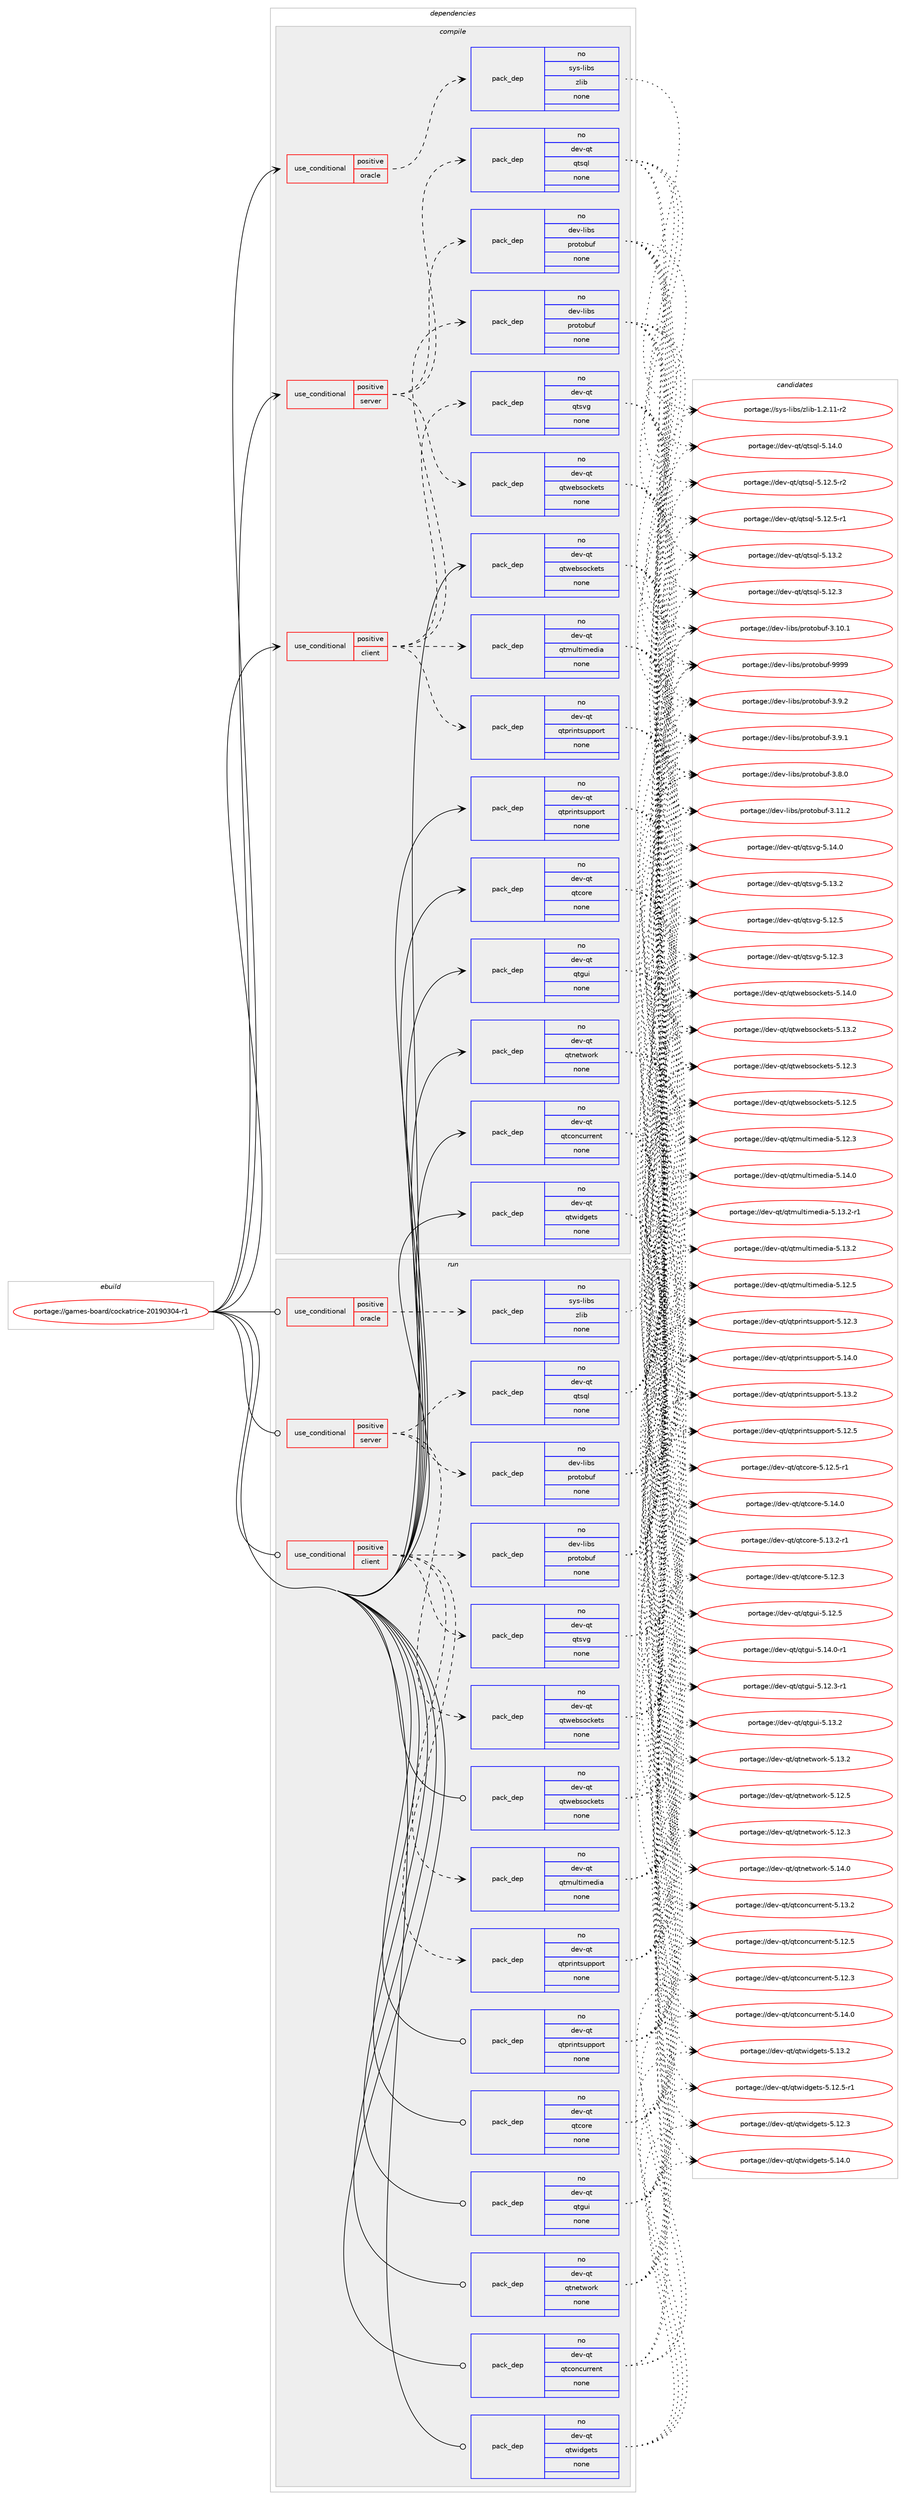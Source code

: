 digraph prolog {

# *************
# Graph options
# *************

newrank=true;
concentrate=true;
compound=true;
graph [rankdir=LR,fontname=Helvetica,fontsize=10,ranksep=1.5];#, ranksep=2.5, nodesep=0.2];
edge  [arrowhead=vee];
node  [fontname=Helvetica,fontsize=10];

# **********
# The ebuild
# **********

subgraph cluster_leftcol {
color=gray;
label=<<i>ebuild</i>>;
id [label="portage://games-board/cockatrice-20190304-r1", color=red, width=4, href="../games-board/cockatrice-20190304-r1.svg"];
}

# ****************
# The dependencies
# ****************

subgraph cluster_midcol {
color=gray;
label=<<i>dependencies</i>>;
subgraph cluster_compile {
fillcolor="#eeeeee";
style=filled;
label=<<i>compile</i>>;
subgraph cond60214 {
dependency289669 [label=<<TABLE BORDER="0" CELLBORDER="1" CELLSPACING="0" CELLPADDING="4"><TR><TD ROWSPAN="3" CELLPADDING="10">use_conditional</TD></TR><TR><TD>positive</TD></TR><TR><TD>client</TD></TR></TABLE>>, shape=none, color=red];
subgraph pack224967 {
dependency289670 [label=<<TABLE BORDER="0" CELLBORDER="1" CELLSPACING="0" CELLPADDING="4" WIDTH="220"><TR><TD ROWSPAN="6" CELLPADDING="30">pack_dep</TD></TR><TR><TD WIDTH="110">no</TD></TR><TR><TD>dev-libs</TD></TR><TR><TD>protobuf</TD></TR><TR><TD>none</TD></TR><TR><TD></TD></TR></TABLE>>, shape=none, color=blue];
}
dependency289669:e -> dependency289670:w [weight=20,style="dashed",arrowhead="vee"];
subgraph pack224968 {
dependency289671 [label=<<TABLE BORDER="0" CELLBORDER="1" CELLSPACING="0" CELLPADDING="4" WIDTH="220"><TR><TD ROWSPAN="6" CELLPADDING="30">pack_dep</TD></TR><TR><TD WIDTH="110">no</TD></TR><TR><TD>dev-qt</TD></TR><TR><TD>qtmultimedia</TD></TR><TR><TD>none</TD></TR><TR><TD></TD></TR></TABLE>>, shape=none, color=blue];
}
dependency289669:e -> dependency289671:w [weight=20,style="dashed",arrowhead="vee"];
subgraph pack224969 {
dependency289672 [label=<<TABLE BORDER="0" CELLBORDER="1" CELLSPACING="0" CELLPADDING="4" WIDTH="220"><TR><TD ROWSPAN="6" CELLPADDING="30">pack_dep</TD></TR><TR><TD WIDTH="110">no</TD></TR><TR><TD>dev-qt</TD></TR><TR><TD>qtprintsupport</TD></TR><TR><TD>none</TD></TR><TR><TD></TD></TR></TABLE>>, shape=none, color=blue];
}
dependency289669:e -> dependency289672:w [weight=20,style="dashed",arrowhead="vee"];
subgraph pack224970 {
dependency289673 [label=<<TABLE BORDER="0" CELLBORDER="1" CELLSPACING="0" CELLPADDING="4" WIDTH="220"><TR><TD ROWSPAN="6" CELLPADDING="30">pack_dep</TD></TR><TR><TD WIDTH="110">no</TD></TR><TR><TD>dev-qt</TD></TR><TR><TD>qtsvg</TD></TR><TR><TD>none</TD></TR><TR><TD></TD></TR></TABLE>>, shape=none, color=blue];
}
dependency289669:e -> dependency289673:w [weight=20,style="dashed",arrowhead="vee"];
}
id:e -> dependency289669:w [weight=20,style="solid",arrowhead="vee"];
subgraph cond60215 {
dependency289674 [label=<<TABLE BORDER="0" CELLBORDER="1" CELLSPACING="0" CELLPADDING="4"><TR><TD ROWSPAN="3" CELLPADDING="10">use_conditional</TD></TR><TR><TD>positive</TD></TR><TR><TD>oracle</TD></TR></TABLE>>, shape=none, color=red];
subgraph pack224971 {
dependency289675 [label=<<TABLE BORDER="0" CELLBORDER="1" CELLSPACING="0" CELLPADDING="4" WIDTH="220"><TR><TD ROWSPAN="6" CELLPADDING="30">pack_dep</TD></TR><TR><TD WIDTH="110">no</TD></TR><TR><TD>sys-libs</TD></TR><TR><TD>zlib</TD></TR><TR><TD>none</TD></TR><TR><TD></TD></TR></TABLE>>, shape=none, color=blue];
}
dependency289674:e -> dependency289675:w [weight=20,style="dashed",arrowhead="vee"];
}
id:e -> dependency289674:w [weight=20,style="solid",arrowhead="vee"];
subgraph cond60216 {
dependency289676 [label=<<TABLE BORDER="0" CELLBORDER="1" CELLSPACING="0" CELLPADDING="4"><TR><TD ROWSPAN="3" CELLPADDING="10">use_conditional</TD></TR><TR><TD>positive</TD></TR><TR><TD>server</TD></TR></TABLE>>, shape=none, color=red];
subgraph pack224972 {
dependency289677 [label=<<TABLE BORDER="0" CELLBORDER="1" CELLSPACING="0" CELLPADDING="4" WIDTH="220"><TR><TD ROWSPAN="6" CELLPADDING="30">pack_dep</TD></TR><TR><TD WIDTH="110">no</TD></TR><TR><TD>dev-libs</TD></TR><TR><TD>protobuf</TD></TR><TR><TD>none</TD></TR><TR><TD></TD></TR></TABLE>>, shape=none, color=blue];
}
dependency289676:e -> dependency289677:w [weight=20,style="dashed",arrowhead="vee"];
subgraph pack224973 {
dependency289678 [label=<<TABLE BORDER="0" CELLBORDER="1" CELLSPACING="0" CELLPADDING="4" WIDTH="220"><TR><TD ROWSPAN="6" CELLPADDING="30">pack_dep</TD></TR><TR><TD WIDTH="110">no</TD></TR><TR><TD>dev-qt</TD></TR><TR><TD>qtsql</TD></TR><TR><TD>none</TD></TR><TR><TD></TD></TR></TABLE>>, shape=none, color=blue];
}
dependency289676:e -> dependency289678:w [weight=20,style="dashed",arrowhead="vee"];
subgraph pack224974 {
dependency289679 [label=<<TABLE BORDER="0" CELLBORDER="1" CELLSPACING="0" CELLPADDING="4" WIDTH="220"><TR><TD ROWSPAN="6" CELLPADDING="30">pack_dep</TD></TR><TR><TD WIDTH="110">no</TD></TR><TR><TD>dev-qt</TD></TR><TR><TD>qtwebsockets</TD></TR><TR><TD>none</TD></TR><TR><TD></TD></TR></TABLE>>, shape=none, color=blue];
}
dependency289676:e -> dependency289679:w [weight=20,style="dashed",arrowhead="vee"];
}
id:e -> dependency289676:w [weight=20,style="solid",arrowhead="vee"];
subgraph pack224975 {
dependency289680 [label=<<TABLE BORDER="0" CELLBORDER="1" CELLSPACING="0" CELLPADDING="4" WIDTH="220"><TR><TD ROWSPAN="6" CELLPADDING="30">pack_dep</TD></TR><TR><TD WIDTH="110">no</TD></TR><TR><TD>dev-qt</TD></TR><TR><TD>qtconcurrent</TD></TR><TR><TD>none</TD></TR><TR><TD></TD></TR></TABLE>>, shape=none, color=blue];
}
id:e -> dependency289680:w [weight=20,style="solid",arrowhead="vee"];
subgraph pack224976 {
dependency289681 [label=<<TABLE BORDER="0" CELLBORDER="1" CELLSPACING="0" CELLPADDING="4" WIDTH="220"><TR><TD ROWSPAN="6" CELLPADDING="30">pack_dep</TD></TR><TR><TD WIDTH="110">no</TD></TR><TR><TD>dev-qt</TD></TR><TR><TD>qtcore</TD></TR><TR><TD>none</TD></TR><TR><TD></TD></TR></TABLE>>, shape=none, color=blue];
}
id:e -> dependency289681:w [weight=20,style="solid",arrowhead="vee"];
subgraph pack224977 {
dependency289682 [label=<<TABLE BORDER="0" CELLBORDER="1" CELLSPACING="0" CELLPADDING="4" WIDTH="220"><TR><TD ROWSPAN="6" CELLPADDING="30">pack_dep</TD></TR><TR><TD WIDTH="110">no</TD></TR><TR><TD>dev-qt</TD></TR><TR><TD>qtgui</TD></TR><TR><TD>none</TD></TR><TR><TD></TD></TR></TABLE>>, shape=none, color=blue];
}
id:e -> dependency289682:w [weight=20,style="solid",arrowhead="vee"];
subgraph pack224978 {
dependency289683 [label=<<TABLE BORDER="0" CELLBORDER="1" CELLSPACING="0" CELLPADDING="4" WIDTH="220"><TR><TD ROWSPAN="6" CELLPADDING="30">pack_dep</TD></TR><TR><TD WIDTH="110">no</TD></TR><TR><TD>dev-qt</TD></TR><TR><TD>qtnetwork</TD></TR><TR><TD>none</TD></TR><TR><TD></TD></TR></TABLE>>, shape=none, color=blue];
}
id:e -> dependency289683:w [weight=20,style="solid",arrowhead="vee"];
subgraph pack224979 {
dependency289684 [label=<<TABLE BORDER="0" CELLBORDER="1" CELLSPACING="0" CELLPADDING="4" WIDTH="220"><TR><TD ROWSPAN="6" CELLPADDING="30">pack_dep</TD></TR><TR><TD WIDTH="110">no</TD></TR><TR><TD>dev-qt</TD></TR><TR><TD>qtprintsupport</TD></TR><TR><TD>none</TD></TR><TR><TD></TD></TR></TABLE>>, shape=none, color=blue];
}
id:e -> dependency289684:w [weight=20,style="solid",arrowhead="vee"];
subgraph pack224980 {
dependency289685 [label=<<TABLE BORDER="0" CELLBORDER="1" CELLSPACING="0" CELLPADDING="4" WIDTH="220"><TR><TD ROWSPAN="6" CELLPADDING="30">pack_dep</TD></TR><TR><TD WIDTH="110">no</TD></TR><TR><TD>dev-qt</TD></TR><TR><TD>qtwebsockets</TD></TR><TR><TD>none</TD></TR><TR><TD></TD></TR></TABLE>>, shape=none, color=blue];
}
id:e -> dependency289685:w [weight=20,style="solid",arrowhead="vee"];
subgraph pack224981 {
dependency289686 [label=<<TABLE BORDER="0" CELLBORDER="1" CELLSPACING="0" CELLPADDING="4" WIDTH="220"><TR><TD ROWSPAN="6" CELLPADDING="30">pack_dep</TD></TR><TR><TD WIDTH="110">no</TD></TR><TR><TD>dev-qt</TD></TR><TR><TD>qtwidgets</TD></TR><TR><TD>none</TD></TR><TR><TD></TD></TR></TABLE>>, shape=none, color=blue];
}
id:e -> dependency289686:w [weight=20,style="solid",arrowhead="vee"];
}
subgraph cluster_compileandrun {
fillcolor="#eeeeee";
style=filled;
label=<<i>compile and run</i>>;
}
subgraph cluster_run {
fillcolor="#eeeeee";
style=filled;
label=<<i>run</i>>;
subgraph cond60217 {
dependency289687 [label=<<TABLE BORDER="0" CELLBORDER="1" CELLSPACING="0" CELLPADDING="4"><TR><TD ROWSPAN="3" CELLPADDING="10">use_conditional</TD></TR><TR><TD>positive</TD></TR><TR><TD>client</TD></TR></TABLE>>, shape=none, color=red];
subgraph pack224982 {
dependency289688 [label=<<TABLE BORDER="0" CELLBORDER="1" CELLSPACING="0" CELLPADDING="4" WIDTH="220"><TR><TD ROWSPAN="6" CELLPADDING="30">pack_dep</TD></TR><TR><TD WIDTH="110">no</TD></TR><TR><TD>dev-libs</TD></TR><TR><TD>protobuf</TD></TR><TR><TD>none</TD></TR><TR><TD></TD></TR></TABLE>>, shape=none, color=blue];
}
dependency289687:e -> dependency289688:w [weight=20,style="dashed",arrowhead="vee"];
subgraph pack224983 {
dependency289689 [label=<<TABLE BORDER="0" CELLBORDER="1" CELLSPACING="0" CELLPADDING="4" WIDTH="220"><TR><TD ROWSPAN="6" CELLPADDING="30">pack_dep</TD></TR><TR><TD WIDTH="110">no</TD></TR><TR><TD>dev-qt</TD></TR><TR><TD>qtmultimedia</TD></TR><TR><TD>none</TD></TR><TR><TD></TD></TR></TABLE>>, shape=none, color=blue];
}
dependency289687:e -> dependency289689:w [weight=20,style="dashed",arrowhead="vee"];
subgraph pack224984 {
dependency289690 [label=<<TABLE BORDER="0" CELLBORDER="1" CELLSPACING="0" CELLPADDING="4" WIDTH="220"><TR><TD ROWSPAN="6" CELLPADDING="30">pack_dep</TD></TR><TR><TD WIDTH="110">no</TD></TR><TR><TD>dev-qt</TD></TR><TR><TD>qtprintsupport</TD></TR><TR><TD>none</TD></TR><TR><TD></TD></TR></TABLE>>, shape=none, color=blue];
}
dependency289687:e -> dependency289690:w [weight=20,style="dashed",arrowhead="vee"];
subgraph pack224985 {
dependency289691 [label=<<TABLE BORDER="0" CELLBORDER="1" CELLSPACING="0" CELLPADDING="4" WIDTH="220"><TR><TD ROWSPAN="6" CELLPADDING="30">pack_dep</TD></TR><TR><TD WIDTH="110">no</TD></TR><TR><TD>dev-qt</TD></TR><TR><TD>qtsvg</TD></TR><TR><TD>none</TD></TR><TR><TD></TD></TR></TABLE>>, shape=none, color=blue];
}
dependency289687:e -> dependency289691:w [weight=20,style="dashed",arrowhead="vee"];
}
id:e -> dependency289687:w [weight=20,style="solid",arrowhead="odot"];
subgraph cond60218 {
dependency289692 [label=<<TABLE BORDER="0" CELLBORDER="1" CELLSPACING="0" CELLPADDING="4"><TR><TD ROWSPAN="3" CELLPADDING="10">use_conditional</TD></TR><TR><TD>positive</TD></TR><TR><TD>oracle</TD></TR></TABLE>>, shape=none, color=red];
subgraph pack224986 {
dependency289693 [label=<<TABLE BORDER="0" CELLBORDER="1" CELLSPACING="0" CELLPADDING="4" WIDTH="220"><TR><TD ROWSPAN="6" CELLPADDING="30">pack_dep</TD></TR><TR><TD WIDTH="110">no</TD></TR><TR><TD>sys-libs</TD></TR><TR><TD>zlib</TD></TR><TR><TD>none</TD></TR><TR><TD></TD></TR></TABLE>>, shape=none, color=blue];
}
dependency289692:e -> dependency289693:w [weight=20,style="dashed",arrowhead="vee"];
}
id:e -> dependency289692:w [weight=20,style="solid",arrowhead="odot"];
subgraph cond60219 {
dependency289694 [label=<<TABLE BORDER="0" CELLBORDER="1" CELLSPACING="0" CELLPADDING="4"><TR><TD ROWSPAN="3" CELLPADDING="10">use_conditional</TD></TR><TR><TD>positive</TD></TR><TR><TD>server</TD></TR></TABLE>>, shape=none, color=red];
subgraph pack224987 {
dependency289695 [label=<<TABLE BORDER="0" CELLBORDER="1" CELLSPACING="0" CELLPADDING="4" WIDTH="220"><TR><TD ROWSPAN="6" CELLPADDING="30">pack_dep</TD></TR><TR><TD WIDTH="110">no</TD></TR><TR><TD>dev-libs</TD></TR><TR><TD>protobuf</TD></TR><TR><TD>none</TD></TR><TR><TD></TD></TR></TABLE>>, shape=none, color=blue];
}
dependency289694:e -> dependency289695:w [weight=20,style="dashed",arrowhead="vee"];
subgraph pack224988 {
dependency289696 [label=<<TABLE BORDER="0" CELLBORDER="1" CELLSPACING="0" CELLPADDING="4" WIDTH="220"><TR><TD ROWSPAN="6" CELLPADDING="30">pack_dep</TD></TR><TR><TD WIDTH="110">no</TD></TR><TR><TD>dev-qt</TD></TR><TR><TD>qtsql</TD></TR><TR><TD>none</TD></TR><TR><TD></TD></TR></TABLE>>, shape=none, color=blue];
}
dependency289694:e -> dependency289696:w [weight=20,style="dashed",arrowhead="vee"];
subgraph pack224989 {
dependency289697 [label=<<TABLE BORDER="0" CELLBORDER="1" CELLSPACING="0" CELLPADDING="4" WIDTH="220"><TR><TD ROWSPAN="6" CELLPADDING="30">pack_dep</TD></TR><TR><TD WIDTH="110">no</TD></TR><TR><TD>dev-qt</TD></TR><TR><TD>qtwebsockets</TD></TR><TR><TD>none</TD></TR><TR><TD></TD></TR></TABLE>>, shape=none, color=blue];
}
dependency289694:e -> dependency289697:w [weight=20,style="dashed",arrowhead="vee"];
}
id:e -> dependency289694:w [weight=20,style="solid",arrowhead="odot"];
subgraph pack224990 {
dependency289698 [label=<<TABLE BORDER="0" CELLBORDER="1" CELLSPACING="0" CELLPADDING="4" WIDTH="220"><TR><TD ROWSPAN="6" CELLPADDING="30">pack_dep</TD></TR><TR><TD WIDTH="110">no</TD></TR><TR><TD>dev-qt</TD></TR><TR><TD>qtconcurrent</TD></TR><TR><TD>none</TD></TR><TR><TD></TD></TR></TABLE>>, shape=none, color=blue];
}
id:e -> dependency289698:w [weight=20,style="solid",arrowhead="odot"];
subgraph pack224991 {
dependency289699 [label=<<TABLE BORDER="0" CELLBORDER="1" CELLSPACING="0" CELLPADDING="4" WIDTH="220"><TR><TD ROWSPAN="6" CELLPADDING="30">pack_dep</TD></TR><TR><TD WIDTH="110">no</TD></TR><TR><TD>dev-qt</TD></TR><TR><TD>qtcore</TD></TR><TR><TD>none</TD></TR><TR><TD></TD></TR></TABLE>>, shape=none, color=blue];
}
id:e -> dependency289699:w [weight=20,style="solid",arrowhead="odot"];
subgraph pack224992 {
dependency289700 [label=<<TABLE BORDER="0" CELLBORDER="1" CELLSPACING="0" CELLPADDING="4" WIDTH="220"><TR><TD ROWSPAN="6" CELLPADDING="30">pack_dep</TD></TR><TR><TD WIDTH="110">no</TD></TR><TR><TD>dev-qt</TD></TR><TR><TD>qtgui</TD></TR><TR><TD>none</TD></TR><TR><TD></TD></TR></TABLE>>, shape=none, color=blue];
}
id:e -> dependency289700:w [weight=20,style="solid",arrowhead="odot"];
subgraph pack224993 {
dependency289701 [label=<<TABLE BORDER="0" CELLBORDER="1" CELLSPACING="0" CELLPADDING="4" WIDTH="220"><TR><TD ROWSPAN="6" CELLPADDING="30">pack_dep</TD></TR><TR><TD WIDTH="110">no</TD></TR><TR><TD>dev-qt</TD></TR><TR><TD>qtnetwork</TD></TR><TR><TD>none</TD></TR><TR><TD></TD></TR></TABLE>>, shape=none, color=blue];
}
id:e -> dependency289701:w [weight=20,style="solid",arrowhead="odot"];
subgraph pack224994 {
dependency289702 [label=<<TABLE BORDER="0" CELLBORDER="1" CELLSPACING="0" CELLPADDING="4" WIDTH="220"><TR><TD ROWSPAN="6" CELLPADDING="30">pack_dep</TD></TR><TR><TD WIDTH="110">no</TD></TR><TR><TD>dev-qt</TD></TR><TR><TD>qtprintsupport</TD></TR><TR><TD>none</TD></TR><TR><TD></TD></TR></TABLE>>, shape=none, color=blue];
}
id:e -> dependency289702:w [weight=20,style="solid",arrowhead="odot"];
subgraph pack224995 {
dependency289703 [label=<<TABLE BORDER="0" CELLBORDER="1" CELLSPACING="0" CELLPADDING="4" WIDTH="220"><TR><TD ROWSPAN="6" CELLPADDING="30">pack_dep</TD></TR><TR><TD WIDTH="110">no</TD></TR><TR><TD>dev-qt</TD></TR><TR><TD>qtwebsockets</TD></TR><TR><TD>none</TD></TR><TR><TD></TD></TR></TABLE>>, shape=none, color=blue];
}
id:e -> dependency289703:w [weight=20,style="solid",arrowhead="odot"];
subgraph pack224996 {
dependency289704 [label=<<TABLE BORDER="0" CELLBORDER="1" CELLSPACING="0" CELLPADDING="4" WIDTH="220"><TR><TD ROWSPAN="6" CELLPADDING="30">pack_dep</TD></TR><TR><TD WIDTH="110">no</TD></TR><TR><TD>dev-qt</TD></TR><TR><TD>qtwidgets</TD></TR><TR><TD>none</TD></TR><TR><TD></TD></TR></TABLE>>, shape=none, color=blue];
}
id:e -> dependency289704:w [weight=20,style="solid",arrowhead="odot"];
}
}

# **************
# The candidates
# **************

subgraph cluster_choices {
rank=same;
color=gray;
label=<<i>candidates</i>>;

subgraph choice224967 {
color=black;
nodesep=1;
choice100101118451081059811547112114111116111981171024557575757 [label="portage://dev-libs/protobuf-9999", color=red, width=4,href="../dev-libs/protobuf-9999.svg"];
choice10010111845108105981154711211411111611198117102455146574650 [label="portage://dev-libs/protobuf-3.9.2", color=red, width=4,href="../dev-libs/protobuf-3.9.2.svg"];
choice10010111845108105981154711211411111611198117102455146574649 [label="portage://dev-libs/protobuf-3.9.1", color=red, width=4,href="../dev-libs/protobuf-3.9.1.svg"];
choice10010111845108105981154711211411111611198117102455146564648 [label="portage://dev-libs/protobuf-3.8.0", color=red, width=4,href="../dev-libs/protobuf-3.8.0.svg"];
choice1001011184510810598115471121141111161119811710245514649494650 [label="portage://dev-libs/protobuf-3.11.2", color=red, width=4,href="../dev-libs/protobuf-3.11.2.svg"];
choice1001011184510810598115471121141111161119811710245514649484649 [label="portage://dev-libs/protobuf-3.10.1", color=red, width=4,href="../dev-libs/protobuf-3.10.1.svg"];
dependency289670:e -> choice100101118451081059811547112114111116111981171024557575757:w [style=dotted,weight="100"];
dependency289670:e -> choice10010111845108105981154711211411111611198117102455146574650:w [style=dotted,weight="100"];
dependency289670:e -> choice10010111845108105981154711211411111611198117102455146574649:w [style=dotted,weight="100"];
dependency289670:e -> choice10010111845108105981154711211411111611198117102455146564648:w [style=dotted,weight="100"];
dependency289670:e -> choice1001011184510810598115471121141111161119811710245514649494650:w [style=dotted,weight="100"];
dependency289670:e -> choice1001011184510810598115471121141111161119811710245514649484649:w [style=dotted,weight="100"];
}
subgraph choice224968 {
color=black;
nodesep=1;
choice10010111845113116471131161091171081161051091011001059745534649524648 [label="portage://dev-qt/qtmultimedia-5.14.0", color=red, width=4,href="../dev-qt/qtmultimedia-5.14.0.svg"];
choice100101118451131164711311610911710811610510910110010597455346495146504511449 [label="portage://dev-qt/qtmultimedia-5.13.2-r1", color=red, width=4,href="../dev-qt/qtmultimedia-5.13.2-r1.svg"];
choice10010111845113116471131161091171081161051091011001059745534649514650 [label="portage://dev-qt/qtmultimedia-5.13.2", color=red, width=4,href="../dev-qt/qtmultimedia-5.13.2.svg"];
choice10010111845113116471131161091171081161051091011001059745534649504653 [label="portage://dev-qt/qtmultimedia-5.12.5", color=red, width=4,href="../dev-qt/qtmultimedia-5.12.5.svg"];
choice10010111845113116471131161091171081161051091011001059745534649504651 [label="portage://dev-qt/qtmultimedia-5.12.3", color=red, width=4,href="../dev-qt/qtmultimedia-5.12.3.svg"];
dependency289671:e -> choice10010111845113116471131161091171081161051091011001059745534649524648:w [style=dotted,weight="100"];
dependency289671:e -> choice100101118451131164711311610911710811610510910110010597455346495146504511449:w [style=dotted,weight="100"];
dependency289671:e -> choice10010111845113116471131161091171081161051091011001059745534649514650:w [style=dotted,weight="100"];
dependency289671:e -> choice10010111845113116471131161091171081161051091011001059745534649504653:w [style=dotted,weight="100"];
dependency289671:e -> choice10010111845113116471131161091171081161051091011001059745534649504651:w [style=dotted,weight="100"];
}
subgraph choice224969 {
color=black;
nodesep=1;
choice100101118451131164711311611211410511011611511711211211111411645534649524648 [label="portage://dev-qt/qtprintsupport-5.14.0", color=red, width=4,href="../dev-qt/qtprintsupport-5.14.0.svg"];
choice100101118451131164711311611211410511011611511711211211111411645534649514650 [label="portage://dev-qt/qtprintsupport-5.13.2", color=red, width=4,href="../dev-qt/qtprintsupport-5.13.2.svg"];
choice100101118451131164711311611211410511011611511711211211111411645534649504653 [label="portage://dev-qt/qtprintsupport-5.12.5", color=red, width=4,href="../dev-qt/qtprintsupport-5.12.5.svg"];
choice100101118451131164711311611211410511011611511711211211111411645534649504651 [label="portage://dev-qt/qtprintsupport-5.12.3", color=red, width=4,href="../dev-qt/qtprintsupport-5.12.3.svg"];
dependency289672:e -> choice100101118451131164711311611211410511011611511711211211111411645534649524648:w [style=dotted,weight="100"];
dependency289672:e -> choice100101118451131164711311611211410511011611511711211211111411645534649514650:w [style=dotted,weight="100"];
dependency289672:e -> choice100101118451131164711311611211410511011611511711211211111411645534649504653:w [style=dotted,weight="100"];
dependency289672:e -> choice100101118451131164711311611211410511011611511711211211111411645534649504651:w [style=dotted,weight="100"];
}
subgraph choice224970 {
color=black;
nodesep=1;
choice100101118451131164711311611511810345534649524648 [label="portage://dev-qt/qtsvg-5.14.0", color=red, width=4,href="../dev-qt/qtsvg-5.14.0.svg"];
choice100101118451131164711311611511810345534649514650 [label="portage://dev-qt/qtsvg-5.13.2", color=red, width=4,href="../dev-qt/qtsvg-5.13.2.svg"];
choice100101118451131164711311611511810345534649504653 [label="portage://dev-qt/qtsvg-5.12.5", color=red, width=4,href="../dev-qt/qtsvg-5.12.5.svg"];
choice100101118451131164711311611511810345534649504651 [label="portage://dev-qt/qtsvg-5.12.3", color=red, width=4,href="../dev-qt/qtsvg-5.12.3.svg"];
dependency289673:e -> choice100101118451131164711311611511810345534649524648:w [style=dotted,weight="100"];
dependency289673:e -> choice100101118451131164711311611511810345534649514650:w [style=dotted,weight="100"];
dependency289673:e -> choice100101118451131164711311611511810345534649504653:w [style=dotted,weight="100"];
dependency289673:e -> choice100101118451131164711311611511810345534649504651:w [style=dotted,weight="100"];
}
subgraph choice224971 {
color=black;
nodesep=1;
choice11512111545108105981154712210810598454946504649494511450 [label="portage://sys-libs/zlib-1.2.11-r2", color=red, width=4,href="../sys-libs/zlib-1.2.11-r2.svg"];
dependency289675:e -> choice11512111545108105981154712210810598454946504649494511450:w [style=dotted,weight="100"];
}
subgraph choice224972 {
color=black;
nodesep=1;
choice100101118451081059811547112114111116111981171024557575757 [label="portage://dev-libs/protobuf-9999", color=red, width=4,href="../dev-libs/protobuf-9999.svg"];
choice10010111845108105981154711211411111611198117102455146574650 [label="portage://dev-libs/protobuf-3.9.2", color=red, width=4,href="../dev-libs/protobuf-3.9.2.svg"];
choice10010111845108105981154711211411111611198117102455146574649 [label="portage://dev-libs/protobuf-3.9.1", color=red, width=4,href="../dev-libs/protobuf-3.9.1.svg"];
choice10010111845108105981154711211411111611198117102455146564648 [label="portage://dev-libs/protobuf-3.8.0", color=red, width=4,href="../dev-libs/protobuf-3.8.0.svg"];
choice1001011184510810598115471121141111161119811710245514649494650 [label="portage://dev-libs/protobuf-3.11.2", color=red, width=4,href="../dev-libs/protobuf-3.11.2.svg"];
choice1001011184510810598115471121141111161119811710245514649484649 [label="portage://dev-libs/protobuf-3.10.1", color=red, width=4,href="../dev-libs/protobuf-3.10.1.svg"];
dependency289677:e -> choice100101118451081059811547112114111116111981171024557575757:w [style=dotted,weight="100"];
dependency289677:e -> choice10010111845108105981154711211411111611198117102455146574650:w [style=dotted,weight="100"];
dependency289677:e -> choice10010111845108105981154711211411111611198117102455146574649:w [style=dotted,weight="100"];
dependency289677:e -> choice10010111845108105981154711211411111611198117102455146564648:w [style=dotted,weight="100"];
dependency289677:e -> choice1001011184510810598115471121141111161119811710245514649494650:w [style=dotted,weight="100"];
dependency289677:e -> choice1001011184510810598115471121141111161119811710245514649484649:w [style=dotted,weight="100"];
}
subgraph choice224973 {
color=black;
nodesep=1;
choice100101118451131164711311611511310845534649524648 [label="portage://dev-qt/qtsql-5.14.0", color=red, width=4,href="../dev-qt/qtsql-5.14.0.svg"];
choice100101118451131164711311611511310845534649514650 [label="portage://dev-qt/qtsql-5.13.2", color=red, width=4,href="../dev-qt/qtsql-5.13.2.svg"];
choice1001011184511311647113116115113108455346495046534511450 [label="portage://dev-qt/qtsql-5.12.5-r2", color=red, width=4,href="../dev-qt/qtsql-5.12.5-r2.svg"];
choice1001011184511311647113116115113108455346495046534511449 [label="portage://dev-qt/qtsql-5.12.5-r1", color=red, width=4,href="../dev-qt/qtsql-5.12.5-r1.svg"];
choice100101118451131164711311611511310845534649504651 [label="portage://dev-qt/qtsql-5.12.3", color=red, width=4,href="../dev-qt/qtsql-5.12.3.svg"];
dependency289678:e -> choice100101118451131164711311611511310845534649524648:w [style=dotted,weight="100"];
dependency289678:e -> choice100101118451131164711311611511310845534649514650:w [style=dotted,weight="100"];
dependency289678:e -> choice1001011184511311647113116115113108455346495046534511450:w [style=dotted,weight="100"];
dependency289678:e -> choice1001011184511311647113116115113108455346495046534511449:w [style=dotted,weight="100"];
dependency289678:e -> choice100101118451131164711311611511310845534649504651:w [style=dotted,weight="100"];
}
subgraph choice224974 {
color=black;
nodesep=1;
choice1001011184511311647113116119101981151119910710111611545534649524648 [label="portage://dev-qt/qtwebsockets-5.14.0", color=red, width=4,href="../dev-qt/qtwebsockets-5.14.0.svg"];
choice1001011184511311647113116119101981151119910710111611545534649514650 [label="portage://dev-qt/qtwebsockets-5.13.2", color=red, width=4,href="../dev-qt/qtwebsockets-5.13.2.svg"];
choice1001011184511311647113116119101981151119910710111611545534649504653 [label="portage://dev-qt/qtwebsockets-5.12.5", color=red, width=4,href="../dev-qt/qtwebsockets-5.12.5.svg"];
choice1001011184511311647113116119101981151119910710111611545534649504651 [label="portage://dev-qt/qtwebsockets-5.12.3", color=red, width=4,href="../dev-qt/qtwebsockets-5.12.3.svg"];
dependency289679:e -> choice1001011184511311647113116119101981151119910710111611545534649524648:w [style=dotted,weight="100"];
dependency289679:e -> choice1001011184511311647113116119101981151119910710111611545534649514650:w [style=dotted,weight="100"];
dependency289679:e -> choice1001011184511311647113116119101981151119910710111611545534649504653:w [style=dotted,weight="100"];
dependency289679:e -> choice1001011184511311647113116119101981151119910710111611545534649504651:w [style=dotted,weight="100"];
}
subgraph choice224975 {
color=black;
nodesep=1;
choice1001011184511311647113116991111109911711411410111011645534649524648 [label="portage://dev-qt/qtconcurrent-5.14.0", color=red, width=4,href="../dev-qt/qtconcurrent-5.14.0.svg"];
choice1001011184511311647113116991111109911711411410111011645534649514650 [label="portage://dev-qt/qtconcurrent-5.13.2", color=red, width=4,href="../dev-qt/qtconcurrent-5.13.2.svg"];
choice1001011184511311647113116991111109911711411410111011645534649504653 [label="portage://dev-qt/qtconcurrent-5.12.5", color=red, width=4,href="../dev-qt/qtconcurrent-5.12.5.svg"];
choice1001011184511311647113116991111109911711411410111011645534649504651 [label="portage://dev-qt/qtconcurrent-5.12.3", color=red, width=4,href="../dev-qt/qtconcurrent-5.12.3.svg"];
dependency289680:e -> choice1001011184511311647113116991111109911711411410111011645534649524648:w [style=dotted,weight="100"];
dependency289680:e -> choice1001011184511311647113116991111109911711411410111011645534649514650:w [style=dotted,weight="100"];
dependency289680:e -> choice1001011184511311647113116991111109911711411410111011645534649504653:w [style=dotted,weight="100"];
dependency289680:e -> choice1001011184511311647113116991111109911711411410111011645534649504651:w [style=dotted,weight="100"];
}
subgraph choice224976 {
color=black;
nodesep=1;
choice10010111845113116471131169911111410145534649524648 [label="portage://dev-qt/qtcore-5.14.0", color=red, width=4,href="../dev-qt/qtcore-5.14.0.svg"];
choice100101118451131164711311699111114101455346495146504511449 [label="portage://dev-qt/qtcore-5.13.2-r1", color=red, width=4,href="../dev-qt/qtcore-5.13.2-r1.svg"];
choice100101118451131164711311699111114101455346495046534511449 [label="portage://dev-qt/qtcore-5.12.5-r1", color=red, width=4,href="../dev-qt/qtcore-5.12.5-r1.svg"];
choice10010111845113116471131169911111410145534649504651 [label="portage://dev-qt/qtcore-5.12.3", color=red, width=4,href="../dev-qt/qtcore-5.12.3.svg"];
dependency289681:e -> choice10010111845113116471131169911111410145534649524648:w [style=dotted,weight="100"];
dependency289681:e -> choice100101118451131164711311699111114101455346495146504511449:w [style=dotted,weight="100"];
dependency289681:e -> choice100101118451131164711311699111114101455346495046534511449:w [style=dotted,weight="100"];
dependency289681:e -> choice10010111845113116471131169911111410145534649504651:w [style=dotted,weight="100"];
}
subgraph choice224977 {
color=black;
nodesep=1;
choice1001011184511311647113116103117105455346495246484511449 [label="portage://dev-qt/qtgui-5.14.0-r1", color=red, width=4,href="../dev-qt/qtgui-5.14.0-r1.svg"];
choice100101118451131164711311610311710545534649514650 [label="portage://dev-qt/qtgui-5.13.2", color=red, width=4,href="../dev-qt/qtgui-5.13.2.svg"];
choice100101118451131164711311610311710545534649504653 [label="portage://dev-qt/qtgui-5.12.5", color=red, width=4,href="../dev-qt/qtgui-5.12.5.svg"];
choice1001011184511311647113116103117105455346495046514511449 [label="portage://dev-qt/qtgui-5.12.3-r1", color=red, width=4,href="../dev-qt/qtgui-5.12.3-r1.svg"];
dependency289682:e -> choice1001011184511311647113116103117105455346495246484511449:w [style=dotted,weight="100"];
dependency289682:e -> choice100101118451131164711311610311710545534649514650:w [style=dotted,weight="100"];
dependency289682:e -> choice100101118451131164711311610311710545534649504653:w [style=dotted,weight="100"];
dependency289682:e -> choice1001011184511311647113116103117105455346495046514511449:w [style=dotted,weight="100"];
}
subgraph choice224978 {
color=black;
nodesep=1;
choice100101118451131164711311611010111611911111410745534649524648 [label="portage://dev-qt/qtnetwork-5.14.0", color=red, width=4,href="../dev-qt/qtnetwork-5.14.0.svg"];
choice100101118451131164711311611010111611911111410745534649514650 [label="portage://dev-qt/qtnetwork-5.13.2", color=red, width=4,href="../dev-qt/qtnetwork-5.13.2.svg"];
choice100101118451131164711311611010111611911111410745534649504653 [label="portage://dev-qt/qtnetwork-5.12.5", color=red, width=4,href="../dev-qt/qtnetwork-5.12.5.svg"];
choice100101118451131164711311611010111611911111410745534649504651 [label="portage://dev-qt/qtnetwork-5.12.3", color=red, width=4,href="../dev-qt/qtnetwork-5.12.3.svg"];
dependency289683:e -> choice100101118451131164711311611010111611911111410745534649524648:w [style=dotted,weight="100"];
dependency289683:e -> choice100101118451131164711311611010111611911111410745534649514650:w [style=dotted,weight="100"];
dependency289683:e -> choice100101118451131164711311611010111611911111410745534649504653:w [style=dotted,weight="100"];
dependency289683:e -> choice100101118451131164711311611010111611911111410745534649504651:w [style=dotted,weight="100"];
}
subgraph choice224979 {
color=black;
nodesep=1;
choice100101118451131164711311611211410511011611511711211211111411645534649524648 [label="portage://dev-qt/qtprintsupport-5.14.0", color=red, width=4,href="../dev-qt/qtprintsupport-5.14.0.svg"];
choice100101118451131164711311611211410511011611511711211211111411645534649514650 [label="portage://dev-qt/qtprintsupport-5.13.2", color=red, width=4,href="../dev-qt/qtprintsupport-5.13.2.svg"];
choice100101118451131164711311611211410511011611511711211211111411645534649504653 [label="portage://dev-qt/qtprintsupport-5.12.5", color=red, width=4,href="../dev-qt/qtprintsupport-5.12.5.svg"];
choice100101118451131164711311611211410511011611511711211211111411645534649504651 [label="portage://dev-qt/qtprintsupport-5.12.3", color=red, width=4,href="../dev-qt/qtprintsupport-5.12.3.svg"];
dependency289684:e -> choice100101118451131164711311611211410511011611511711211211111411645534649524648:w [style=dotted,weight="100"];
dependency289684:e -> choice100101118451131164711311611211410511011611511711211211111411645534649514650:w [style=dotted,weight="100"];
dependency289684:e -> choice100101118451131164711311611211410511011611511711211211111411645534649504653:w [style=dotted,weight="100"];
dependency289684:e -> choice100101118451131164711311611211410511011611511711211211111411645534649504651:w [style=dotted,weight="100"];
}
subgraph choice224980 {
color=black;
nodesep=1;
choice1001011184511311647113116119101981151119910710111611545534649524648 [label="portage://dev-qt/qtwebsockets-5.14.0", color=red, width=4,href="../dev-qt/qtwebsockets-5.14.0.svg"];
choice1001011184511311647113116119101981151119910710111611545534649514650 [label="portage://dev-qt/qtwebsockets-5.13.2", color=red, width=4,href="../dev-qt/qtwebsockets-5.13.2.svg"];
choice1001011184511311647113116119101981151119910710111611545534649504653 [label="portage://dev-qt/qtwebsockets-5.12.5", color=red, width=4,href="../dev-qt/qtwebsockets-5.12.5.svg"];
choice1001011184511311647113116119101981151119910710111611545534649504651 [label="portage://dev-qt/qtwebsockets-5.12.3", color=red, width=4,href="../dev-qt/qtwebsockets-5.12.3.svg"];
dependency289685:e -> choice1001011184511311647113116119101981151119910710111611545534649524648:w [style=dotted,weight="100"];
dependency289685:e -> choice1001011184511311647113116119101981151119910710111611545534649514650:w [style=dotted,weight="100"];
dependency289685:e -> choice1001011184511311647113116119101981151119910710111611545534649504653:w [style=dotted,weight="100"];
dependency289685:e -> choice1001011184511311647113116119101981151119910710111611545534649504651:w [style=dotted,weight="100"];
}
subgraph choice224981 {
color=black;
nodesep=1;
choice100101118451131164711311611910510010310111611545534649524648 [label="portage://dev-qt/qtwidgets-5.14.0", color=red, width=4,href="../dev-qt/qtwidgets-5.14.0.svg"];
choice100101118451131164711311611910510010310111611545534649514650 [label="portage://dev-qt/qtwidgets-5.13.2", color=red, width=4,href="../dev-qt/qtwidgets-5.13.2.svg"];
choice1001011184511311647113116119105100103101116115455346495046534511449 [label="portage://dev-qt/qtwidgets-5.12.5-r1", color=red, width=4,href="../dev-qt/qtwidgets-5.12.5-r1.svg"];
choice100101118451131164711311611910510010310111611545534649504651 [label="portage://dev-qt/qtwidgets-5.12.3", color=red, width=4,href="../dev-qt/qtwidgets-5.12.3.svg"];
dependency289686:e -> choice100101118451131164711311611910510010310111611545534649524648:w [style=dotted,weight="100"];
dependency289686:e -> choice100101118451131164711311611910510010310111611545534649514650:w [style=dotted,weight="100"];
dependency289686:e -> choice1001011184511311647113116119105100103101116115455346495046534511449:w [style=dotted,weight="100"];
dependency289686:e -> choice100101118451131164711311611910510010310111611545534649504651:w [style=dotted,weight="100"];
}
subgraph choice224982 {
color=black;
nodesep=1;
choice100101118451081059811547112114111116111981171024557575757 [label="portage://dev-libs/protobuf-9999", color=red, width=4,href="../dev-libs/protobuf-9999.svg"];
choice10010111845108105981154711211411111611198117102455146574650 [label="portage://dev-libs/protobuf-3.9.2", color=red, width=4,href="../dev-libs/protobuf-3.9.2.svg"];
choice10010111845108105981154711211411111611198117102455146574649 [label="portage://dev-libs/protobuf-3.9.1", color=red, width=4,href="../dev-libs/protobuf-3.9.1.svg"];
choice10010111845108105981154711211411111611198117102455146564648 [label="portage://dev-libs/protobuf-3.8.0", color=red, width=4,href="../dev-libs/protobuf-3.8.0.svg"];
choice1001011184510810598115471121141111161119811710245514649494650 [label="portage://dev-libs/protobuf-3.11.2", color=red, width=4,href="../dev-libs/protobuf-3.11.2.svg"];
choice1001011184510810598115471121141111161119811710245514649484649 [label="portage://dev-libs/protobuf-3.10.1", color=red, width=4,href="../dev-libs/protobuf-3.10.1.svg"];
dependency289688:e -> choice100101118451081059811547112114111116111981171024557575757:w [style=dotted,weight="100"];
dependency289688:e -> choice10010111845108105981154711211411111611198117102455146574650:w [style=dotted,weight="100"];
dependency289688:e -> choice10010111845108105981154711211411111611198117102455146574649:w [style=dotted,weight="100"];
dependency289688:e -> choice10010111845108105981154711211411111611198117102455146564648:w [style=dotted,weight="100"];
dependency289688:e -> choice1001011184510810598115471121141111161119811710245514649494650:w [style=dotted,weight="100"];
dependency289688:e -> choice1001011184510810598115471121141111161119811710245514649484649:w [style=dotted,weight="100"];
}
subgraph choice224983 {
color=black;
nodesep=1;
choice10010111845113116471131161091171081161051091011001059745534649524648 [label="portage://dev-qt/qtmultimedia-5.14.0", color=red, width=4,href="../dev-qt/qtmultimedia-5.14.0.svg"];
choice100101118451131164711311610911710811610510910110010597455346495146504511449 [label="portage://dev-qt/qtmultimedia-5.13.2-r1", color=red, width=4,href="../dev-qt/qtmultimedia-5.13.2-r1.svg"];
choice10010111845113116471131161091171081161051091011001059745534649514650 [label="portage://dev-qt/qtmultimedia-5.13.2", color=red, width=4,href="../dev-qt/qtmultimedia-5.13.2.svg"];
choice10010111845113116471131161091171081161051091011001059745534649504653 [label="portage://dev-qt/qtmultimedia-5.12.5", color=red, width=4,href="../dev-qt/qtmultimedia-5.12.5.svg"];
choice10010111845113116471131161091171081161051091011001059745534649504651 [label="portage://dev-qt/qtmultimedia-5.12.3", color=red, width=4,href="../dev-qt/qtmultimedia-5.12.3.svg"];
dependency289689:e -> choice10010111845113116471131161091171081161051091011001059745534649524648:w [style=dotted,weight="100"];
dependency289689:e -> choice100101118451131164711311610911710811610510910110010597455346495146504511449:w [style=dotted,weight="100"];
dependency289689:e -> choice10010111845113116471131161091171081161051091011001059745534649514650:w [style=dotted,weight="100"];
dependency289689:e -> choice10010111845113116471131161091171081161051091011001059745534649504653:w [style=dotted,weight="100"];
dependency289689:e -> choice10010111845113116471131161091171081161051091011001059745534649504651:w [style=dotted,weight="100"];
}
subgraph choice224984 {
color=black;
nodesep=1;
choice100101118451131164711311611211410511011611511711211211111411645534649524648 [label="portage://dev-qt/qtprintsupport-5.14.0", color=red, width=4,href="../dev-qt/qtprintsupport-5.14.0.svg"];
choice100101118451131164711311611211410511011611511711211211111411645534649514650 [label="portage://dev-qt/qtprintsupport-5.13.2", color=red, width=4,href="../dev-qt/qtprintsupport-5.13.2.svg"];
choice100101118451131164711311611211410511011611511711211211111411645534649504653 [label="portage://dev-qt/qtprintsupport-5.12.5", color=red, width=4,href="../dev-qt/qtprintsupport-5.12.5.svg"];
choice100101118451131164711311611211410511011611511711211211111411645534649504651 [label="portage://dev-qt/qtprintsupport-5.12.3", color=red, width=4,href="../dev-qt/qtprintsupport-5.12.3.svg"];
dependency289690:e -> choice100101118451131164711311611211410511011611511711211211111411645534649524648:w [style=dotted,weight="100"];
dependency289690:e -> choice100101118451131164711311611211410511011611511711211211111411645534649514650:w [style=dotted,weight="100"];
dependency289690:e -> choice100101118451131164711311611211410511011611511711211211111411645534649504653:w [style=dotted,weight="100"];
dependency289690:e -> choice100101118451131164711311611211410511011611511711211211111411645534649504651:w [style=dotted,weight="100"];
}
subgraph choice224985 {
color=black;
nodesep=1;
choice100101118451131164711311611511810345534649524648 [label="portage://dev-qt/qtsvg-5.14.0", color=red, width=4,href="../dev-qt/qtsvg-5.14.0.svg"];
choice100101118451131164711311611511810345534649514650 [label="portage://dev-qt/qtsvg-5.13.2", color=red, width=4,href="../dev-qt/qtsvg-5.13.2.svg"];
choice100101118451131164711311611511810345534649504653 [label="portage://dev-qt/qtsvg-5.12.5", color=red, width=4,href="../dev-qt/qtsvg-5.12.5.svg"];
choice100101118451131164711311611511810345534649504651 [label="portage://dev-qt/qtsvg-5.12.3", color=red, width=4,href="../dev-qt/qtsvg-5.12.3.svg"];
dependency289691:e -> choice100101118451131164711311611511810345534649524648:w [style=dotted,weight="100"];
dependency289691:e -> choice100101118451131164711311611511810345534649514650:w [style=dotted,weight="100"];
dependency289691:e -> choice100101118451131164711311611511810345534649504653:w [style=dotted,weight="100"];
dependency289691:e -> choice100101118451131164711311611511810345534649504651:w [style=dotted,weight="100"];
}
subgraph choice224986 {
color=black;
nodesep=1;
choice11512111545108105981154712210810598454946504649494511450 [label="portage://sys-libs/zlib-1.2.11-r2", color=red, width=4,href="../sys-libs/zlib-1.2.11-r2.svg"];
dependency289693:e -> choice11512111545108105981154712210810598454946504649494511450:w [style=dotted,weight="100"];
}
subgraph choice224987 {
color=black;
nodesep=1;
choice100101118451081059811547112114111116111981171024557575757 [label="portage://dev-libs/protobuf-9999", color=red, width=4,href="../dev-libs/protobuf-9999.svg"];
choice10010111845108105981154711211411111611198117102455146574650 [label="portage://dev-libs/protobuf-3.9.2", color=red, width=4,href="../dev-libs/protobuf-3.9.2.svg"];
choice10010111845108105981154711211411111611198117102455146574649 [label="portage://dev-libs/protobuf-3.9.1", color=red, width=4,href="../dev-libs/protobuf-3.9.1.svg"];
choice10010111845108105981154711211411111611198117102455146564648 [label="portage://dev-libs/protobuf-3.8.0", color=red, width=4,href="../dev-libs/protobuf-3.8.0.svg"];
choice1001011184510810598115471121141111161119811710245514649494650 [label="portage://dev-libs/protobuf-3.11.2", color=red, width=4,href="../dev-libs/protobuf-3.11.2.svg"];
choice1001011184510810598115471121141111161119811710245514649484649 [label="portage://dev-libs/protobuf-3.10.1", color=red, width=4,href="../dev-libs/protobuf-3.10.1.svg"];
dependency289695:e -> choice100101118451081059811547112114111116111981171024557575757:w [style=dotted,weight="100"];
dependency289695:e -> choice10010111845108105981154711211411111611198117102455146574650:w [style=dotted,weight="100"];
dependency289695:e -> choice10010111845108105981154711211411111611198117102455146574649:w [style=dotted,weight="100"];
dependency289695:e -> choice10010111845108105981154711211411111611198117102455146564648:w [style=dotted,weight="100"];
dependency289695:e -> choice1001011184510810598115471121141111161119811710245514649494650:w [style=dotted,weight="100"];
dependency289695:e -> choice1001011184510810598115471121141111161119811710245514649484649:w [style=dotted,weight="100"];
}
subgraph choice224988 {
color=black;
nodesep=1;
choice100101118451131164711311611511310845534649524648 [label="portage://dev-qt/qtsql-5.14.0", color=red, width=4,href="../dev-qt/qtsql-5.14.0.svg"];
choice100101118451131164711311611511310845534649514650 [label="portage://dev-qt/qtsql-5.13.2", color=red, width=4,href="../dev-qt/qtsql-5.13.2.svg"];
choice1001011184511311647113116115113108455346495046534511450 [label="portage://dev-qt/qtsql-5.12.5-r2", color=red, width=4,href="../dev-qt/qtsql-5.12.5-r2.svg"];
choice1001011184511311647113116115113108455346495046534511449 [label="portage://dev-qt/qtsql-5.12.5-r1", color=red, width=4,href="../dev-qt/qtsql-5.12.5-r1.svg"];
choice100101118451131164711311611511310845534649504651 [label="portage://dev-qt/qtsql-5.12.3", color=red, width=4,href="../dev-qt/qtsql-5.12.3.svg"];
dependency289696:e -> choice100101118451131164711311611511310845534649524648:w [style=dotted,weight="100"];
dependency289696:e -> choice100101118451131164711311611511310845534649514650:w [style=dotted,weight="100"];
dependency289696:e -> choice1001011184511311647113116115113108455346495046534511450:w [style=dotted,weight="100"];
dependency289696:e -> choice1001011184511311647113116115113108455346495046534511449:w [style=dotted,weight="100"];
dependency289696:e -> choice100101118451131164711311611511310845534649504651:w [style=dotted,weight="100"];
}
subgraph choice224989 {
color=black;
nodesep=1;
choice1001011184511311647113116119101981151119910710111611545534649524648 [label="portage://dev-qt/qtwebsockets-5.14.0", color=red, width=4,href="../dev-qt/qtwebsockets-5.14.0.svg"];
choice1001011184511311647113116119101981151119910710111611545534649514650 [label="portage://dev-qt/qtwebsockets-5.13.2", color=red, width=4,href="../dev-qt/qtwebsockets-5.13.2.svg"];
choice1001011184511311647113116119101981151119910710111611545534649504653 [label="portage://dev-qt/qtwebsockets-5.12.5", color=red, width=4,href="../dev-qt/qtwebsockets-5.12.5.svg"];
choice1001011184511311647113116119101981151119910710111611545534649504651 [label="portage://dev-qt/qtwebsockets-5.12.3", color=red, width=4,href="../dev-qt/qtwebsockets-5.12.3.svg"];
dependency289697:e -> choice1001011184511311647113116119101981151119910710111611545534649524648:w [style=dotted,weight="100"];
dependency289697:e -> choice1001011184511311647113116119101981151119910710111611545534649514650:w [style=dotted,weight="100"];
dependency289697:e -> choice1001011184511311647113116119101981151119910710111611545534649504653:w [style=dotted,weight="100"];
dependency289697:e -> choice1001011184511311647113116119101981151119910710111611545534649504651:w [style=dotted,weight="100"];
}
subgraph choice224990 {
color=black;
nodesep=1;
choice1001011184511311647113116991111109911711411410111011645534649524648 [label="portage://dev-qt/qtconcurrent-5.14.0", color=red, width=4,href="../dev-qt/qtconcurrent-5.14.0.svg"];
choice1001011184511311647113116991111109911711411410111011645534649514650 [label="portage://dev-qt/qtconcurrent-5.13.2", color=red, width=4,href="../dev-qt/qtconcurrent-5.13.2.svg"];
choice1001011184511311647113116991111109911711411410111011645534649504653 [label="portage://dev-qt/qtconcurrent-5.12.5", color=red, width=4,href="../dev-qt/qtconcurrent-5.12.5.svg"];
choice1001011184511311647113116991111109911711411410111011645534649504651 [label="portage://dev-qt/qtconcurrent-5.12.3", color=red, width=4,href="../dev-qt/qtconcurrent-5.12.3.svg"];
dependency289698:e -> choice1001011184511311647113116991111109911711411410111011645534649524648:w [style=dotted,weight="100"];
dependency289698:e -> choice1001011184511311647113116991111109911711411410111011645534649514650:w [style=dotted,weight="100"];
dependency289698:e -> choice1001011184511311647113116991111109911711411410111011645534649504653:w [style=dotted,weight="100"];
dependency289698:e -> choice1001011184511311647113116991111109911711411410111011645534649504651:w [style=dotted,weight="100"];
}
subgraph choice224991 {
color=black;
nodesep=1;
choice10010111845113116471131169911111410145534649524648 [label="portage://dev-qt/qtcore-5.14.0", color=red, width=4,href="../dev-qt/qtcore-5.14.0.svg"];
choice100101118451131164711311699111114101455346495146504511449 [label="portage://dev-qt/qtcore-5.13.2-r1", color=red, width=4,href="../dev-qt/qtcore-5.13.2-r1.svg"];
choice100101118451131164711311699111114101455346495046534511449 [label="portage://dev-qt/qtcore-5.12.5-r1", color=red, width=4,href="../dev-qt/qtcore-5.12.5-r1.svg"];
choice10010111845113116471131169911111410145534649504651 [label="portage://dev-qt/qtcore-5.12.3", color=red, width=4,href="../dev-qt/qtcore-5.12.3.svg"];
dependency289699:e -> choice10010111845113116471131169911111410145534649524648:w [style=dotted,weight="100"];
dependency289699:e -> choice100101118451131164711311699111114101455346495146504511449:w [style=dotted,weight="100"];
dependency289699:e -> choice100101118451131164711311699111114101455346495046534511449:w [style=dotted,weight="100"];
dependency289699:e -> choice10010111845113116471131169911111410145534649504651:w [style=dotted,weight="100"];
}
subgraph choice224992 {
color=black;
nodesep=1;
choice1001011184511311647113116103117105455346495246484511449 [label="portage://dev-qt/qtgui-5.14.0-r1", color=red, width=4,href="../dev-qt/qtgui-5.14.0-r1.svg"];
choice100101118451131164711311610311710545534649514650 [label="portage://dev-qt/qtgui-5.13.2", color=red, width=4,href="../dev-qt/qtgui-5.13.2.svg"];
choice100101118451131164711311610311710545534649504653 [label="portage://dev-qt/qtgui-5.12.5", color=red, width=4,href="../dev-qt/qtgui-5.12.5.svg"];
choice1001011184511311647113116103117105455346495046514511449 [label="portage://dev-qt/qtgui-5.12.3-r1", color=red, width=4,href="../dev-qt/qtgui-5.12.3-r1.svg"];
dependency289700:e -> choice1001011184511311647113116103117105455346495246484511449:w [style=dotted,weight="100"];
dependency289700:e -> choice100101118451131164711311610311710545534649514650:w [style=dotted,weight="100"];
dependency289700:e -> choice100101118451131164711311610311710545534649504653:w [style=dotted,weight="100"];
dependency289700:e -> choice1001011184511311647113116103117105455346495046514511449:w [style=dotted,weight="100"];
}
subgraph choice224993 {
color=black;
nodesep=1;
choice100101118451131164711311611010111611911111410745534649524648 [label="portage://dev-qt/qtnetwork-5.14.0", color=red, width=4,href="../dev-qt/qtnetwork-5.14.0.svg"];
choice100101118451131164711311611010111611911111410745534649514650 [label="portage://dev-qt/qtnetwork-5.13.2", color=red, width=4,href="../dev-qt/qtnetwork-5.13.2.svg"];
choice100101118451131164711311611010111611911111410745534649504653 [label="portage://dev-qt/qtnetwork-5.12.5", color=red, width=4,href="../dev-qt/qtnetwork-5.12.5.svg"];
choice100101118451131164711311611010111611911111410745534649504651 [label="portage://dev-qt/qtnetwork-5.12.3", color=red, width=4,href="../dev-qt/qtnetwork-5.12.3.svg"];
dependency289701:e -> choice100101118451131164711311611010111611911111410745534649524648:w [style=dotted,weight="100"];
dependency289701:e -> choice100101118451131164711311611010111611911111410745534649514650:w [style=dotted,weight="100"];
dependency289701:e -> choice100101118451131164711311611010111611911111410745534649504653:w [style=dotted,weight="100"];
dependency289701:e -> choice100101118451131164711311611010111611911111410745534649504651:w [style=dotted,weight="100"];
}
subgraph choice224994 {
color=black;
nodesep=1;
choice100101118451131164711311611211410511011611511711211211111411645534649524648 [label="portage://dev-qt/qtprintsupport-5.14.0", color=red, width=4,href="../dev-qt/qtprintsupport-5.14.0.svg"];
choice100101118451131164711311611211410511011611511711211211111411645534649514650 [label="portage://dev-qt/qtprintsupport-5.13.2", color=red, width=4,href="../dev-qt/qtprintsupport-5.13.2.svg"];
choice100101118451131164711311611211410511011611511711211211111411645534649504653 [label="portage://dev-qt/qtprintsupport-5.12.5", color=red, width=4,href="../dev-qt/qtprintsupport-5.12.5.svg"];
choice100101118451131164711311611211410511011611511711211211111411645534649504651 [label="portage://dev-qt/qtprintsupport-5.12.3", color=red, width=4,href="../dev-qt/qtprintsupport-5.12.3.svg"];
dependency289702:e -> choice100101118451131164711311611211410511011611511711211211111411645534649524648:w [style=dotted,weight="100"];
dependency289702:e -> choice100101118451131164711311611211410511011611511711211211111411645534649514650:w [style=dotted,weight="100"];
dependency289702:e -> choice100101118451131164711311611211410511011611511711211211111411645534649504653:w [style=dotted,weight="100"];
dependency289702:e -> choice100101118451131164711311611211410511011611511711211211111411645534649504651:w [style=dotted,weight="100"];
}
subgraph choice224995 {
color=black;
nodesep=1;
choice1001011184511311647113116119101981151119910710111611545534649524648 [label="portage://dev-qt/qtwebsockets-5.14.0", color=red, width=4,href="../dev-qt/qtwebsockets-5.14.0.svg"];
choice1001011184511311647113116119101981151119910710111611545534649514650 [label="portage://dev-qt/qtwebsockets-5.13.2", color=red, width=4,href="../dev-qt/qtwebsockets-5.13.2.svg"];
choice1001011184511311647113116119101981151119910710111611545534649504653 [label="portage://dev-qt/qtwebsockets-5.12.5", color=red, width=4,href="../dev-qt/qtwebsockets-5.12.5.svg"];
choice1001011184511311647113116119101981151119910710111611545534649504651 [label="portage://dev-qt/qtwebsockets-5.12.3", color=red, width=4,href="../dev-qt/qtwebsockets-5.12.3.svg"];
dependency289703:e -> choice1001011184511311647113116119101981151119910710111611545534649524648:w [style=dotted,weight="100"];
dependency289703:e -> choice1001011184511311647113116119101981151119910710111611545534649514650:w [style=dotted,weight="100"];
dependency289703:e -> choice1001011184511311647113116119101981151119910710111611545534649504653:w [style=dotted,weight="100"];
dependency289703:e -> choice1001011184511311647113116119101981151119910710111611545534649504651:w [style=dotted,weight="100"];
}
subgraph choice224996 {
color=black;
nodesep=1;
choice100101118451131164711311611910510010310111611545534649524648 [label="portage://dev-qt/qtwidgets-5.14.0", color=red, width=4,href="../dev-qt/qtwidgets-5.14.0.svg"];
choice100101118451131164711311611910510010310111611545534649514650 [label="portage://dev-qt/qtwidgets-5.13.2", color=red, width=4,href="../dev-qt/qtwidgets-5.13.2.svg"];
choice1001011184511311647113116119105100103101116115455346495046534511449 [label="portage://dev-qt/qtwidgets-5.12.5-r1", color=red, width=4,href="../dev-qt/qtwidgets-5.12.5-r1.svg"];
choice100101118451131164711311611910510010310111611545534649504651 [label="portage://dev-qt/qtwidgets-5.12.3", color=red, width=4,href="../dev-qt/qtwidgets-5.12.3.svg"];
dependency289704:e -> choice100101118451131164711311611910510010310111611545534649524648:w [style=dotted,weight="100"];
dependency289704:e -> choice100101118451131164711311611910510010310111611545534649514650:w [style=dotted,weight="100"];
dependency289704:e -> choice1001011184511311647113116119105100103101116115455346495046534511449:w [style=dotted,weight="100"];
dependency289704:e -> choice100101118451131164711311611910510010310111611545534649504651:w [style=dotted,weight="100"];
}
}

}
